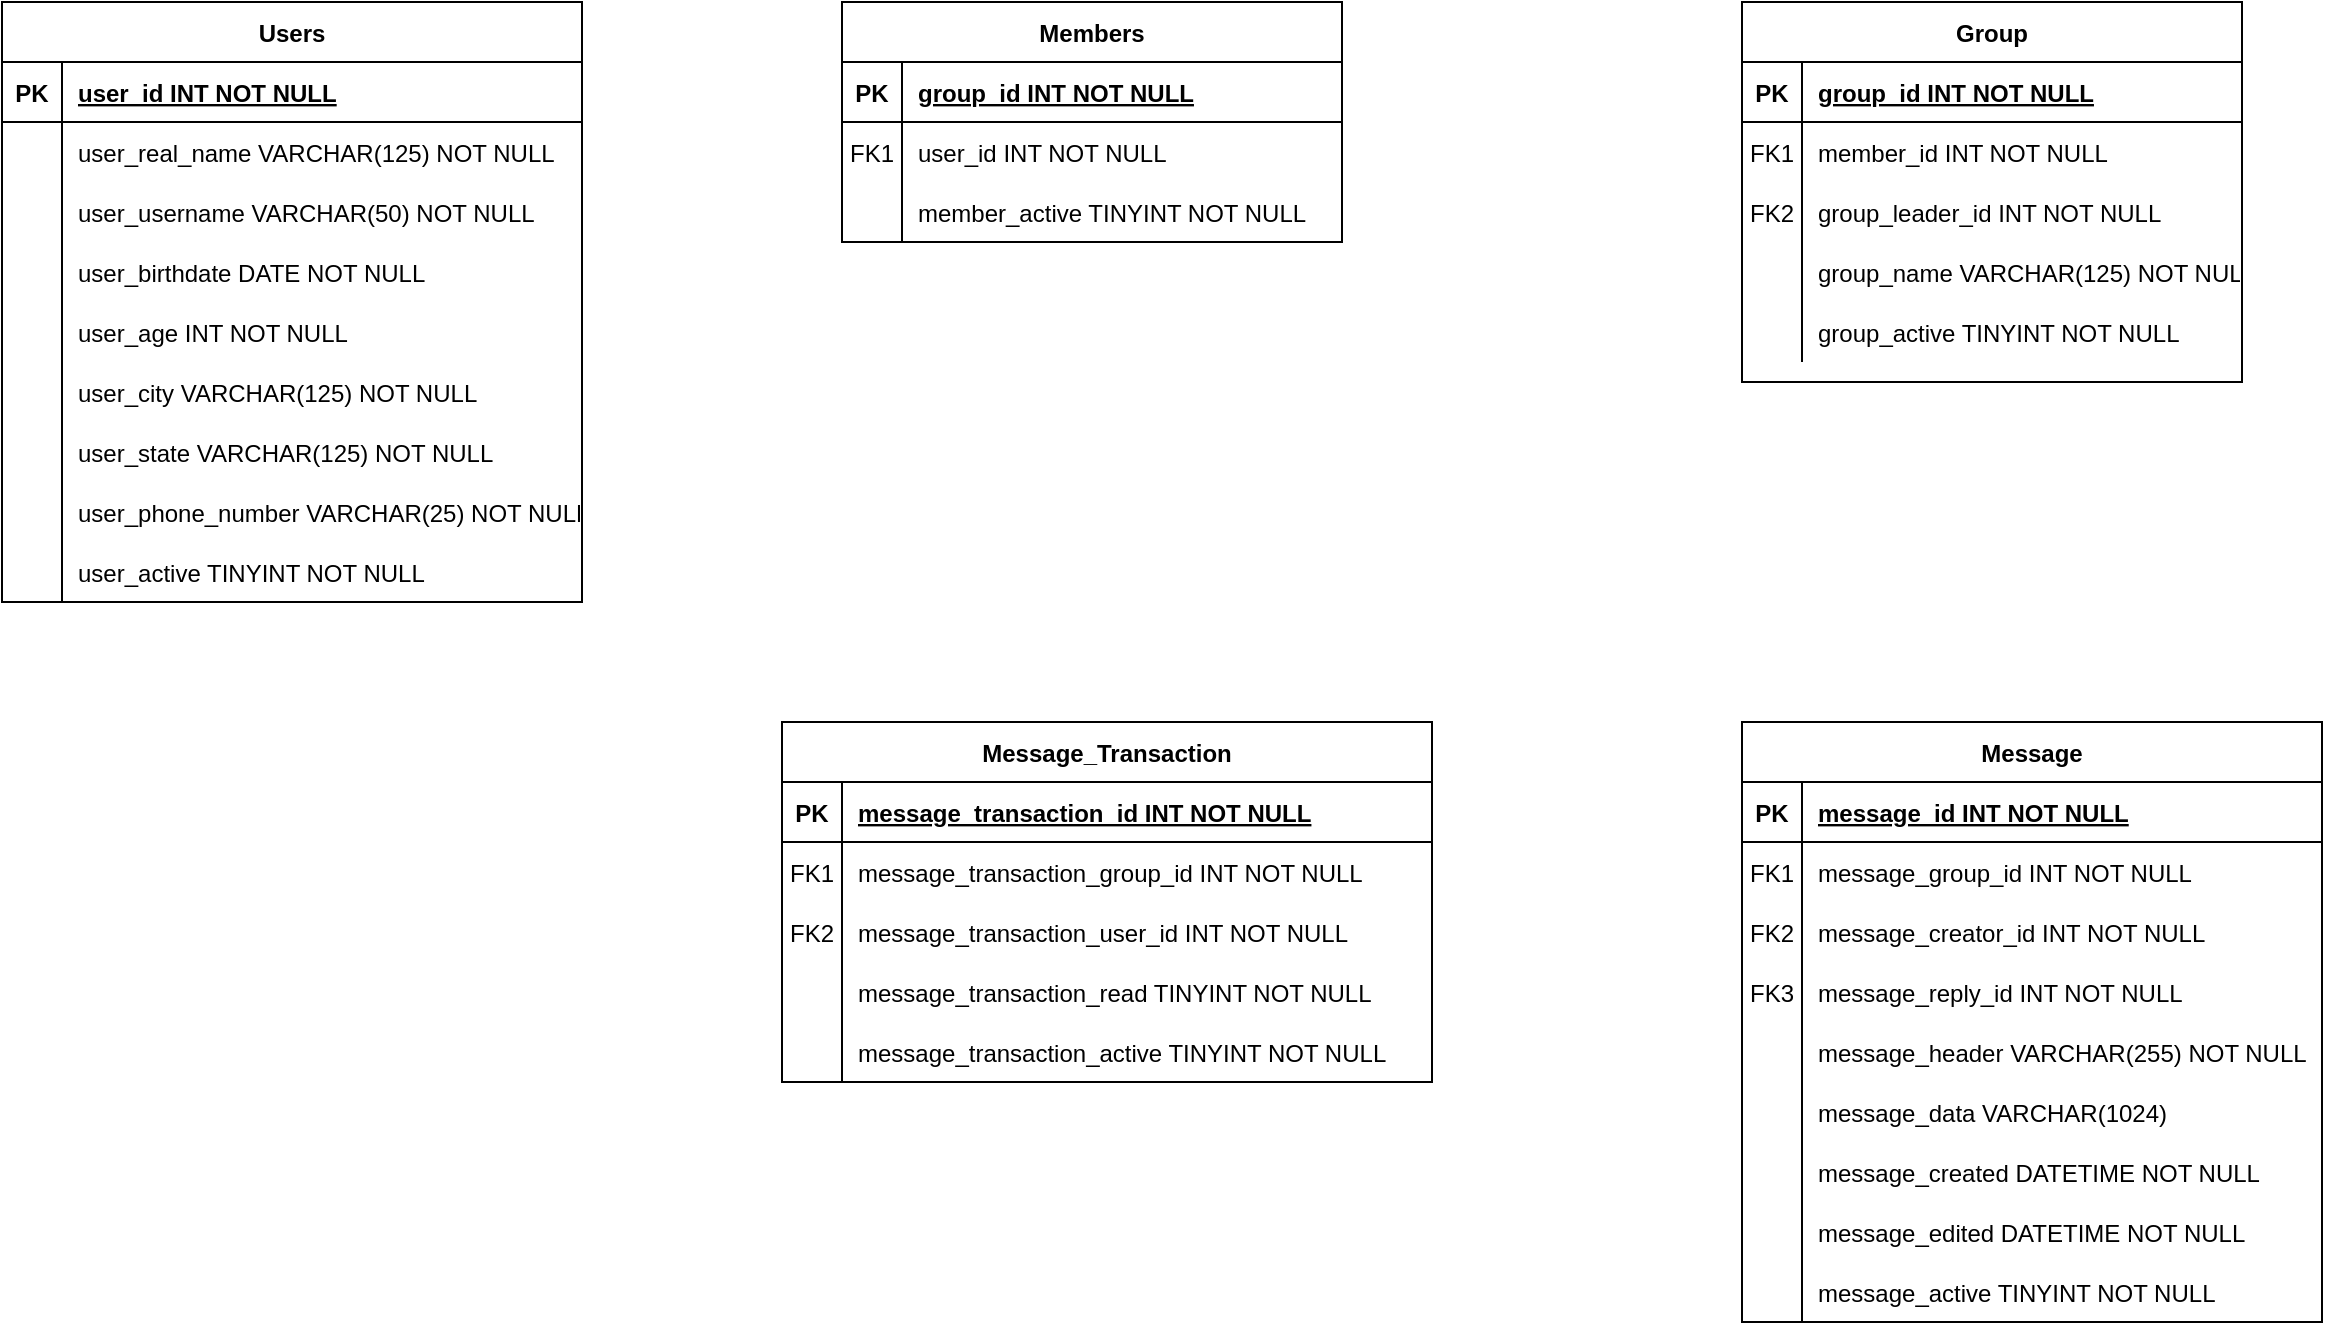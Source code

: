 <mxfile version="21.3.8" type="github" pages="2">
  <diagram id="R2lEEEUBdFMjLlhIrx00" name="Page-1">
    <mxGraphModel dx="778" dy="393" grid="1" gridSize="10" guides="1" tooltips="1" connect="1" arrows="1" fold="1" page="1" pageScale="1" pageWidth="850" pageHeight="1100" math="0" shadow="0" extFonts="Permanent Marker^https://fonts.googleapis.com/css?family=Permanent+Marker">
      <root>
        <mxCell id="0" />
        <mxCell id="1" parent="0" />
        <mxCell id="C-vyLk0tnHw3VtMMgP7b-2" value="Members" style="shape=table;startSize=30;container=1;collapsible=1;childLayout=tableLayout;fixedRows=1;rowLines=0;fontStyle=1;align=center;resizeLast=1;" parent="1" vertex="1">
          <mxGeometry x="470" y="120" width="250" height="120" as="geometry" />
        </mxCell>
        <mxCell id="C-vyLk0tnHw3VtMMgP7b-3" value="" style="shape=partialRectangle;collapsible=0;dropTarget=0;pointerEvents=0;fillColor=none;points=[[0,0.5],[1,0.5]];portConstraint=eastwest;top=0;left=0;right=0;bottom=1;" parent="C-vyLk0tnHw3VtMMgP7b-2" vertex="1">
          <mxGeometry y="30" width="250" height="30" as="geometry" />
        </mxCell>
        <mxCell id="C-vyLk0tnHw3VtMMgP7b-4" value="PK" style="shape=partialRectangle;overflow=hidden;connectable=0;fillColor=none;top=0;left=0;bottom=0;right=0;fontStyle=1;" parent="C-vyLk0tnHw3VtMMgP7b-3" vertex="1">
          <mxGeometry width="30" height="30" as="geometry">
            <mxRectangle width="30" height="30" as="alternateBounds" />
          </mxGeometry>
        </mxCell>
        <mxCell id="C-vyLk0tnHw3VtMMgP7b-5" value="group_id INT NOT NULL " style="shape=partialRectangle;overflow=hidden;connectable=0;fillColor=none;top=0;left=0;bottom=0;right=0;align=left;spacingLeft=6;fontStyle=5;" parent="C-vyLk0tnHw3VtMMgP7b-3" vertex="1">
          <mxGeometry x="30" width="220" height="30" as="geometry">
            <mxRectangle width="220" height="30" as="alternateBounds" />
          </mxGeometry>
        </mxCell>
        <mxCell id="C-vyLk0tnHw3VtMMgP7b-6" value="" style="shape=partialRectangle;collapsible=0;dropTarget=0;pointerEvents=0;fillColor=none;points=[[0,0.5],[1,0.5]];portConstraint=eastwest;top=0;left=0;right=0;bottom=0;" parent="C-vyLk0tnHw3VtMMgP7b-2" vertex="1">
          <mxGeometry y="60" width="250" height="30" as="geometry" />
        </mxCell>
        <mxCell id="C-vyLk0tnHw3VtMMgP7b-7" value="FK1" style="shape=partialRectangle;overflow=hidden;connectable=0;fillColor=none;top=0;left=0;bottom=0;right=0;" parent="C-vyLk0tnHw3VtMMgP7b-6" vertex="1">
          <mxGeometry width="30" height="30" as="geometry">
            <mxRectangle width="30" height="30" as="alternateBounds" />
          </mxGeometry>
        </mxCell>
        <mxCell id="C-vyLk0tnHw3VtMMgP7b-8" value="user_id INT NOT NULL" style="shape=partialRectangle;overflow=hidden;connectable=0;fillColor=none;top=0;left=0;bottom=0;right=0;align=left;spacingLeft=6;" parent="C-vyLk0tnHw3VtMMgP7b-6" vertex="1">
          <mxGeometry x="30" width="220" height="30" as="geometry">
            <mxRectangle width="220" height="30" as="alternateBounds" />
          </mxGeometry>
        </mxCell>
        <mxCell id="tqTtRlhr7s7Tn4VDYE7P-62" value="" style="shape=partialRectangle;collapsible=0;dropTarget=0;pointerEvents=0;fillColor=none;points=[[0,0.5],[1,0.5]];portConstraint=eastwest;top=0;left=0;right=0;bottom=0;" parent="C-vyLk0tnHw3VtMMgP7b-2" vertex="1">
          <mxGeometry y="90" width="250" height="30" as="geometry" />
        </mxCell>
        <mxCell id="tqTtRlhr7s7Tn4VDYE7P-63" value="" style="shape=partialRectangle;overflow=hidden;connectable=0;fillColor=none;top=0;left=0;bottom=0;right=0;" parent="tqTtRlhr7s7Tn4VDYE7P-62" vertex="1">
          <mxGeometry width="30" height="30" as="geometry">
            <mxRectangle width="30" height="30" as="alternateBounds" />
          </mxGeometry>
        </mxCell>
        <mxCell id="tqTtRlhr7s7Tn4VDYE7P-64" value="member_active TINYINT NOT NULL" style="shape=partialRectangle;overflow=hidden;connectable=0;fillColor=none;top=0;left=0;bottom=0;right=0;align=left;spacingLeft=6;" parent="tqTtRlhr7s7Tn4VDYE7P-62" vertex="1">
          <mxGeometry x="30" width="220" height="30" as="geometry">
            <mxRectangle width="220" height="30" as="alternateBounds" />
          </mxGeometry>
        </mxCell>
        <mxCell id="C-vyLk0tnHw3VtMMgP7b-13" value="Group" style="shape=table;startSize=30;container=1;collapsible=1;childLayout=tableLayout;fixedRows=1;rowLines=0;fontStyle=1;align=center;resizeLast=1;" parent="1" vertex="1">
          <mxGeometry x="920" y="120" width="250" height="190" as="geometry" />
        </mxCell>
        <mxCell id="C-vyLk0tnHw3VtMMgP7b-14" value="" style="shape=partialRectangle;collapsible=0;dropTarget=0;pointerEvents=0;fillColor=none;points=[[0,0.5],[1,0.5]];portConstraint=eastwest;top=0;left=0;right=0;bottom=1;" parent="C-vyLk0tnHw3VtMMgP7b-13" vertex="1">
          <mxGeometry y="30" width="250" height="30" as="geometry" />
        </mxCell>
        <mxCell id="C-vyLk0tnHw3VtMMgP7b-15" value="PK" style="shape=partialRectangle;overflow=hidden;connectable=0;fillColor=none;top=0;left=0;bottom=0;right=0;fontStyle=1;" parent="C-vyLk0tnHw3VtMMgP7b-14" vertex="1">
          <mxGeometry width="30" height="30" as="geometry">
            <mxRectangle width="30" height="30" as="alternateBounds" />
          </mxGeometry>
        </mxCell>
        <mxCell id="C-vyLk0tnHw3VtMMgP7b-16" value="group_id INT NOT NULL " style="shape=partialRectangle;overflow=hidden;connectable=0;fillColor=none;top=0;left=0;bottom=0;right=0;align=left;spacingLeft=6;fontStyle=5;" parent="C-vyLk0tnHw3VtMMgP7b-14" vertex="1">
          <mxGeometry x="30" width="220" height="30" as="geometry">
            <mxRectangle width="220" height="30" as="alternateBounds" />
          </mxGeometry>
        </mxCell>
        <mxCell id="C-vyLk0tnHw3VtMMgP7b-17" value="" style="shape=partialRectangle;collapsible=0;dropTarget=0;pointerEvents=0;fillColor=none;points=[[0,0.5],[1,0.5]];portConstraint=eastwest;top=0;left=0;right=0;bottom=0;" parent="C-vyLk0tnHw3VtMMgP7b-13" vertex="1">
          <mxGeometry y="60" width="250" height="30" as="geometry" />
        </mxCell>
        <mxCell id="C-vyLk0tnHw3VtMMgP7b-18" value="FK1" style="shape=partialRectangle;overflow=hidden;connectable=0;fillColor=none;top=0;left=0;bottom=0;right=0;" parent="C-vyLk0tnHw3VtMMgP7b-17" vertex="1">
          <mxGeometry width="30" height="30" as="geometry">
            <mxRectangle width="30" height="30" as="alternateBounds" />
          </mxGeometry>
        </mxCell>
        <mxCell id="C-vyLk0tnHw3VtMMgP7b-19" value="member_id INT NOT NULL" style="shape=partialRectangle;overflow=hidden;connectable=0;fillColor=none;top=0;left=0;bottom=0;right=0;align=left;spacingLeft=6;" parent="C-vyLk0tnHw3VtMMgP7b-17" vertex="1">
          <mxGeometry x="30" width="220" height="30" as="geometry">
            <mxRectangle width="220" height="30" as="alternateBounds" />
          </mxGeometry>
        </mxCell>
        <mxCell id="tqTtRlhr7s7Tn4VDYE7P-29" value="" style="shape=partialRectangle;collapsible=0;dropTarget=0;pointerEvents=0;fillColor=none;points=[[0,0.5],[1,0.5]];portConstraint=eastwest;top=0;left=0;right=0;bottom=0;" parent="C-vyLk0tnHw3VtMMgP7b-13" vertex="1">
          <mxGeometry y="90" width="250" height="30" as="geometry" />
        </mxCell>
        <mxCell id="tqTtRlhr7s7Tn4VDYE7P-30" value="FK2" style="shape=partialRectangle;overflow=hidden;connectable=0;fillColor=none;top=0;left=0;bottom=0;right=0;" parent="tqTtRlhr7s7Tn4VDYE7P-29" vertex="1">
          <mxGeometry width="30" height="30" as="geometry">
            <mxRectangle width="30" height="30" as="alternateBounds" />
          </mxGeometry>
        </mxCell>
        <mxCell id="tqTtRlhr7s7Tn4VDYE7P-31" value="group_leader_id INT NOT NULL" style="shape=partialRectangle;overflow=hidden;connectable=0;fillColor=none;top=0;left=0;bottom=0;right=0;align=left;spacingLeft=6;" parent="tqTtRlhr7s7Tn4VDYE7P-29" vertex="1">
          <mxGeometry x="30" width="220" height="30" as="geometry">
            <mxRectangle width="220" height="30" as="alternateBounds" />
          </mxGeometry>
        </mxCell>
        <mxCell id="C-vyLk0tnHw3VtMMgP7b-20" value="" style="shape=partialRectangle;collapsible=0;dropTarget=0;pointerEvents=0;fillColor=none;points=[[0,0.5],[1,0.5]];portConstraint=eastwest;top=0;left=0;right=0;bottom=0;" parent="C-vyLk0tnHw3VtMMgP7b-13" vertex="1">
          <mxGeometry y="120" width="250" height="30" as="geometry" />
        </mxCell>
        <mxCell id="C-vyLk0tnHw3VtMMgP7b-21" value="" style="shape=partialRectangle;overflow=hidden;connectable=0;fillColor=none;top=0;left=0;bottom=0;right=0;" parent="C-vyLk0tnHw3VtMMgP7b-20" vertex="1">
          <mxGeometry width="30" height="30" as="geometry">
            <mxRectangle width="30" height="30" as="alternateBounds" />
          </mxGeometry>
        </mxCell>
        <mxCell id="C-vyLk0tnHw3VtMMgP7b-22" value="group_name VARCHAR(125) NOT NULL" style="shape=partialRectangle;overflow=hidden;connectable=0;fillColor=none;top=0;left=0;bottom=0;right=0;align=left;spacingLeft=6;" parent="C-vyLk0tnHw3VtMMgP7b-20" vertex="1">
          <mxGeometry x="30" width="220" height="30" as="geometry">
            <mxRectangle width="220" height="30" as="alternateBounds" />
          </mxGeometry>
        </mxCell>
        <mxCell id="tqTtRlhr7s7Tn4VDYE7P-65" value="" style="shape=partialRectangle;collapsible=0;dropTarget=0;pointerEvents=0;fillColor=none;points=[[0,0.5],[1,0.5]];portConstraint=eastwest;top=0;left=0;right=0;bottom=0;" parent="C-vyLk0tnHw3VtMMgP7b-13" vertex="1">
          <mxGeometry y="150" width="250" height="30" as="geometry" />
        </mxCell>
        <mxCell id="tqTtRlhr7s7Tn4VDYE7P-66" value="" style="shape=partialRectangle;overflow=hidden;connectable=0;fillColor=none;top=0;left=0;bottom=0;right=0;" parent="tqTtRlhr7s7Tn4VDYE7P-65" vertex="1">
          <mxGeometry width="30" height="30" as="geometry">
            <mxRectangle width="30" height="30" as="alternateBounds" />
          </mxGeometry>
        </mxCell>
        <mxCell id="tqTtRlhr7s7Tn4VDYE7P-67" value="group_active TINYINT NOT NULL" style="shape=partialRectangle;overflow=hidden;connectable=0;fillColor=none;top=0;left=0;bottom=0;right=0;align=left;spacingLeft=6;" parent="tqTtRlhr7s7Tn4VDYE7P-65" vertex="1">
          <mxGeometry x="30" width="220" height="30" as="geometry">
            <mxRectangle width="220" height="30" as="alternateBounds" />
          </mxGeometry>
        </mxCell>
        <mxCell id="C-vyLk0tnHw3VtMMgP7b-23" value="Message" style="shape=table;startSize=30;container=1;collapsible=1;childLayout=tableLayout;fixedRows=1;rowLines=0;fontStyle=1;align=center;resizeLast=1;" parent="1" vertex="1">
          <mxGeometry x="920" y="480" width="290" height="300" as="geometry" />
        </mxCell>
        <mxCell id="C-vyLk0tnHw3VtMMgP7b-24" value="" style="shape=partialRectangle;collapsible=0;dropTarget=0;pointerEvents=0;fillColor=none;points=[[0,0.5],[1,0.5]];portConstraint=eastwest;top=0;left=0;right=0;bottom=1;" parent="C-vyLk0tnHw3VtMMgP7b-23" vertex="1">
          <mxGeometry y="30" width="290" height="30" as="geometry" />
        </mxCell>
        <mxCell id="C-vyLk0tnHw3VtMMgP7b-25" value="PK" style="shape=partialRectangle;overflow=hidden;connectable=0;fillColor=none;top=0;left=0;bottom=0;right=0;fontStyle=1;" parent="C-vyLk0tnHw3VtMMgP7b-24" vertex="1">
          <mxGeometry width="30" height="30" as="geometry">
            <mxRectangle width="30" height="30" as="alternateBounds" />
          </mxGeometry>
        </mxCell>
        <mxCell id="C-vyLk0tnHw3VtMMgP7b-26" value="message_id INT NOT NULL " style="shape=partialRectangle;overflow=hidden;connectable=0;fillColor=none;top=0;left=0;bottom=0;right=0;align=left;spacingLeft=6;fontStyle=5;" parent="C-vyLk0tnHw3VtMMgP7b-24" vertex="1">
          <mxGeometry x="30" width="260" height="30" as="geometry">
            <mxRectangle width="260" height="30" as="alternateBounds" />
          </mxGeometry>
        </mxCell>
        <mxCell id="C-vyLk0tnHw3VtMMgP7b-27" value="" style="shape=partialRectangle;collapsible=0;dropTarget=0;pointerEvents=0;fillColor=none;points=[[0,0.5],[1,0.5]];portConstraint=eastwest;top=0;left=0;right=0;bottom=0;" parent="C-vyLk0tnHw3VtMMgP7b-23" vertex="1">
          <mxGeometry y="60" width="290" height="30" as="geometry" />
        </mxCell>
        <mxCell id="C-vyLk0tnHw3VtMMgP7b-28" value="FK1" style="shape=partialRectangle;overflow=hidden;connectable=0;fillColor=none;top=0;left=0;bottom=0;right=0;" parent="C-vyLk0tnHw3VtMMgP7b-27" vertex="1">
          <mxGeometry width="30" height="30" as="geometry">
            <mxRectangle width="30" height="30" as="alternateBounds" />
          </mxGeometry>
        </mxCell>
        <mxCell id="C-vyLk0tnHw3VtMMgP7b-29" value="message_group_id INT NOT NULL" style="shape=partialRectangle;overflow=hidden;connectable=0;fillColor=none;top=0;left=0;bottom=0;right=0;align=left;spacingLeft=6;" parent="C-vyLk0tnHw3VtMMgP7b-27" vertex="1">
          <mxGeometry x="30" width="260" height="30" as="geometry">
            <mxRectangle width="260" height="30" as="alternateBounds" />
          </mxGeometry>
        </mxCell>
        <mxCell id="tqTtRlhr7s7Tn4VDYE7P-1" value="" style="shape=partialRectangle;collapsible=0;dropTarget=0;pointerEvents=0;fillColor=none;points=[[0,0.5],[1,0.5]];portConstraint=eastwest;top=0;left=0;right=0;bottom=0;" parent="C-vyLk0tnHw3VtMMgP7b-23" vertex="1">
          <mxGeometry y="90" width="290" height="30" as="geometry" />
        </mxCell>
        <mxCell id="tqTtRlhr7s7Tn4VDYE7P-2" value="FK2" style="shape=partialRectangle;overflow=hidden;connectable=0;fillColor=none;top=0;left=0;bottom=0;right=0;" parent="tqTtRlhr7s7Tn4VDYE7P-1" vertex="1">
          <mxGeometry width="30" height="30" as="geometry">
            <mxRectangle width="30" height="30" as="alternateBounds" />
          </mxGeometry>
        </mxCell>
        <mxCell id="tqTtRlhr7s7Tn4VDYE7P-3" value="message_creator_id INT NOT NULL" style="shape=partialRectangle;overflow=hidden;connectable=0;fillColor=none;top=0;left=0;bottom=0;right=0;align=left;spacingLeft=6;" parent="tqTtRlhr7s7Tn4VDYE7P-1" vertex="1">
          <mxGeometry x="30" width="260" height="30" as="geometry">
            <mxRectangle width="260" height="30" as="alternateBounds" />
          </mxGeometry>
        </mxCell>
        <mxCell id="tqTtRlhr7s7Tn4VDYE7P-68" value="" style="shape=partialRectangle;collapsible=0;dropTarget=0;pointerEvents=0;fillColor=none;points=[[0,0.5],[1,0.5]];portConstraint=eastwest;top=0;left=0;right=0;bottom=0;" parent="C-vyLk0tnHw3VtMMgP7b-23" vertex="1">
          <mxGeometry y="120" width="290" height="30" as="geometry" />
        </mxCell>
        <mxCell id="tqTtRlhr7s7Tn4VDYE7P-69" value="FK3" style="shape=partialRectangle;overflow=hidden;connectable=0;fillColor=none;top=0;left=0;bottom=0;right=0;" parent="tqTtRlhr7s7Tn4VDYE7P-68" vertex="1">
          <mxGeometry width="30" height="30" as="geometry">
            <mxRectangle width="30" height="30" as="alternateBounds" />
          </mxGeometry>
        </mxCell>
        <mxCell id="tqTtRlhr7s7Tn4VDYE7P-70" value="message_reply_id INT NOT NULL" style="shape=partialRectangle;overflow=hidden;connectable=0;fillColor=none;top=0;left=0;bottom=0;right=0;align=left;spacingLeft=6;" parent="tqTtRlhr7s7Tn4VDYE7P-68" vertex="1">
          <mxGeometry x="30" width="260" height="30" as="geometry">
            <mxRectangle width="260" height="30" as="alternateBounds" />
          </mxGeometry>
        </mxCell>
        <mxCell id="tqTtRlhr7s7Tn4VDYE7P-4" value="" style="shape=partialRectangle;collapsible=0;dropTarget=0;pointerEvents=0;fillColor=none;points=[[0,0.5],[1,0.5]];portConstraint=eastwest;top=0;left=0;right=0;bottom=0;" parent="C-vyLk0tnHw3VtMMgP7b-23" vertex="1">
          <mxGeometry y="150" width="290" height="30" as="geometry" />
        </mxCell>
        <mxCell id="tqTtRlhr7s7Tn4VDYE7P-5" value="" style="shape=partialRectangle;overflow=hidden;connectable=0;fillColor=none;top=0;left=0;bottom=0;right=0;" parent="tqTtRlhr7s7Tn4VDYE7P-4" vertex="1">
          <mxGeometry width="30" height="30" as="geometry">
            <mxRectangle width="30" height="30" as="alternateBounds" />
          </mxGeometry>
        </mxCell>
        <mxCell id="tqTtRlhr7s7Tn4VDYE7P-6" value="message_header VARCHAR(255) NOT NULL" style="shape=partialRectangle;overflow=hidden;connectable=0;fillColor=none;top=0;left=0;bottom=0;right=0;align=left;spacingLeft=6;" parent="tqTtRlhr7s7Tn4VDYE7P-4" vertex="1">
          <mxGeometry x="30" width="260" height="30" as="geometry">
            <mxRectangle width="260" height="30" as="alternateBounds" />
          </mxGeometry>
        </mxCell>
        <mxCell id="tqTtRlhr7s7Tn4VDYE7P-7" value="" style="shape=partialRectangle;collapsible=0;dropTarget=0;pointerEvents=0;fillColor=none;points=[[0,0.5],[1,0.5]];portConstraint=eastwest;top=0;left=0;right=0;bottom=0;" parent="C-vyLk0tnHw3VtMMgP7b-23" vertex="1">
          <mxGeometry y="180" width="290" height="30" as="geometry" />
        </mxCell>
        <mxCell id="tqTtRlhr7s7Tn4VDYE7P-8" value="" style="shape=partialRectangle;overflow=hidden;connectable=0;fillColor=none;top=0;left=0;bottom=0;right=0;" parent="tqTtRlhr7s7Tn4VDYE7P-7" vertex="1">
          <mxGeometry width="30" height="30" as="geometry">
            <mxRectangle width="30" height="30" as="alternateBounds" />
          </mxGeometry>
        </mxCell>
        <mxCell id="tqTtRlhr7s7Tn4VDYE7P-9" value="message_data VARCHAR(1024) " style="shape=partialRectangle;overflow=hidden;connectable=0;fillColor=none;top=0;left=0;bottom=0;right=0;align=left;spacingLeft=6;" parent="tqTtRlhr7s7Tn4VDYE7P-7" vertex="1">
          <mxGeometry x="30" width="260" height="30" as="geometry">
            <mxRectangle width="260" height="30" as="alternateBounds" />
          </mxGeometry>
        </mxCell>
        <mxCell id="tqTtRlhr7s7Tn4VDYE7P-10" value="" style="shape=partialRectangle;collapsible=0;dropTarget=0;pointerEvents=0;fillColor=none;points=[[0,0.5],[1,0.5]];portConstraint=eastwest;top=0;left=0;right=0;bottom=0;" parent="C-vyLk0tnHw3VtMMgP7b-23" vertex="1">
          <mxGeometry y="210" width="290" height="30" as="geometry" />
        </mxCell>
        <mxCell id="tqTtRlhr7s7Tn4VDYE7P-11" value="" style="shape=partialRectangle;overflow=hidden;connectable=0;fillColor=none;top=0;left=0;bottom=0;right=0;" parent="tqTtRlhr7s7Tn4VDYE7P-10" vertex="1">
          <mxGeometry width="30" height="30" as="geometry">
            <mxRectangle width="30" height="30" as="alternateBounds" />
          </mxGeometry>
        </mxCell>
        <mxCell id="tqTtRlhr7s7Tn4VDYE7P-12" value="message_created DATETIME NOT NULL" style="shape=partialRectangle;overflow=hidden;connectable=0;fillColor=none;top=0;left=0;bottom=0;right=0;align=left;spacingLeft=6;" parent="tqTtRlhr7s7Tn4VDYE7P-10" vertex="1">
          <mxGeometry x="30" width="260" height="30" as="geometry">
            <mxRectangle width="260" height="30" as="alternateBounds" />
          </mxGeometry>
        </mxCell>
        <mxCell id="tqTtRlhr7s7Tn4VDYE7P-13" value="" style="shape=partialRectangle;collapsible=0;dropTarget=0;pointerEvents=0;fillColor=none;points=[[0,0.5],[1,0.5]];portConstraint=eastwest;top=0;left=0;right=0;bottom=0;" parent="C-vyLk0tnHw3VtMMgP7b-23" vertex="1">
          <mxGeometry y="240" width="290" height="30" as="geometry" />
        </mxCell>
        <mxCell id="tqTtRlhr7s7Tn4VDYE7P-14" value="" style="shape=partialRectangle;overflow=hidden;connectable=0;fillColor=none;top=0;left=0;bottom=0;right=0;" parent="tqTtRlhr7s7Tn4VDYE7P-13" vertex="1">
          <mxGeometry width="30" height="30" as="geometry">
            <mxRectangle width="30" height="30" as="alternateBounds" />
          </mxGeometry>
        </mxCell>
        <mxCell id="tqTtRlhr7s7Tn4VDYE7P-15" value="message_edited DATETIME NOT NULL" style="shape=partialRectangle;overflow=hidden;connectable=0;fillColor=none;top=0;left=0;bottom=0;right=0;align=left;spacingLeft=6;" parent="tqTtRlhr7s7Tn4VDYE7P-13" vertex="1">
          <mxGeometry x="30" width="260" height="30" as="geometry">
            <mxRectangle width="260" height="30" as="alternateBounds" />
          </mxGeometry>
        </mxCell>
        <mxCell id="tqTtRlhr7s7Tn4VDYE7P-16" value="" style="shape=partialRectangle;collapsible=0;dropTarget=0;pointerEvents=0;fillColor=none;points=[[0,0.5],[1,0.5]];portConstraint=eastwest;top=0;left=0;right=0;bottom=0;" parent="C-vyLk0tnHw3VtMMgP7b-23" vertex="1">
          <mxGeometry y="270" width="290" height="30" as="geometry" />
        </mxCell>
        <mxCell id="tqTtRlhr7s7Tn4VDYE7P-17" value="" style="shape=partialRectangle;overflow=hidden;connectable=0;fillColor=none;top=0;left=0;bottom=0;right=0;" parent="tqTtRlhr7s7Tn4VDYE7P-16" vertex="1">
          <mxGeometry width="30" height="30" as="geometry">
            <mxRectangle width="30" height="30" as="alternateBounds" />
          </mxGeometry>
        </mxCell>
        <mxCell id="tqTtRlhr7s7Tn4VDYE7P-18" value="message_active TINYINT NOT NULL" style="shape=partialRectangle;overflow=hidden;connectable=0;fillColor=none;top=0;left=0;bottom=0;right=0;align=left;spacingLeft=6;" parent="tqTtRlhr7s7Tn4VDYE7P-16" vertex="1">
          <mxGeometry x="30" width="260" height="30" as="geometry">
            <mxRectangle width="260" height="30" as="alternateBounds" />
          </mxGeometry>
        </mxCell>
        <mxCell id="tqTtRlhr7s7Tn4VDYE7P-34" value="Users" style="shape=table;startSize=30;container=1;collapsible=1;childLayout=tableLayout;fixedRows=1;rowLines=0;fontStyle=1;align=center;resizeLast=1;" parent="1" vertex="1">
          <mxGeometry x="50" y="120" width="290" height="300" as="geometry" />
        </mxCell>
        <mxCell id="tqTtRlhr7s7Tn4VDYE7P-35" value="" style="shape=partialRectangle;collapsible=0;dropTarget=0;pointerEvents=0;fillColor=none;points=[[0,0.5],[1,0.5]];portConstraint=eastwest;top=0;left=0;right=0;bottom=1;" parent="tqTtRlhr7s7Tn4VDYE7P-34" vertex="1">
          <mxGeometry y="30" width="290" height="30" as="geometry" />
        </mxCell>
        <mxCell id="tqTtRlhr7s7Tn4VDYE7P-36" value="PK" style="shape=partialRectangle;overflow=hidden;connectable=0;fillColor=none;top=0;left=0;bottom=0;right=0;fontStyle=1;" parent="tqTtRlhr7s7Tn4VDYE7P-35" vertex="1">
          <mxGeometry width="30" height="30" as="geometry">
            <mxRectangle width="30" height="30" as="alternateBounds" />
          </mxGeometry>
        </mxCell>
        <mxCell id="tqTtRlhr7s7Tn4VDYE7P-37" value="user_id INT NOT NULL " style="shape=partialRectangle;overflow=hidden;connectable=0;fillColor=none;top=0;left=0;bottom=0;right=0;align=left;spacingLeft=6;fontStyle=5;" parent="tqTtRlhr7s7Tn4VDYE7P-35" vertex="1">
          <mxGeometry x="30" width="260" height="30" as="geometry">
            <mxRectangle width="260" height="30" as="alternateBounds" />
          </mxGeometry>
        </mxCell>
        <mxCell id="tqTtRlhr7s7Tn4VDYE7P-38" value="" style="shape=partialRectangle;collapsible=0;dropTarget=0;pointerEvents=0;fillColor=none;points=[[0,0.5],[1,0.5]];portConstraint=eastwest;top=0;left=0;right=0;bottom=0;" parent="tqTtRlhr7s7Tn4VDYE7P-34" vertex="1">
          <mxGeometry y="60" width="290" height="30" as="geometry" />
        </mxCell>
        <mxCell id="tqTtRlhr7s7Tn4VDYE7P-39" value="" style="shape=partialRectangle;overflow=hidden;connectable=0;fillColor=none;top=0;left=0;bottom=0;right=0;" parent="tqTtRlhr7s7Tn4VDYE7P-38" vertex="1">
          <mxGeometry width="30" height="30" as="geometry">
            <mxRectangle width="30" height="30" as="alternateBounds" />
          </mxGeometry>
        </mxCell>
        <mxCell id="tqTtRlhr7s7Tn4VDYE7P-40" value="user_real_name VARCHAR(125) NOT NULL" style="shape=partialRectangle;overflow=hidden;connectable=0;fillColor=none;top=0;left=0;bottom=0;right=0;align=left;spacingLeft=6;" parent="tqTtRlhr7s7Tn4VDYE7P-38" vertex="1">
          <mxGeometry x="30" width="260" height="30" as="geometry">
            <mxRectangle width="260" height="30" as="alternateBounds" />
          </mxGeometry>
        </mxCell>
        <mxCell id="tqTtRlhr7s7Tn4VDYE7P-41" value="" style="shape=partialRectangle;collapsible=0;dropTarget=0;pointerEvents=0;fillColor=none;points=[[0,0.5],[1,0.5]];portConstraint=eastwest;top=0;left=0;right=0;bottom=0;" parent="tqTtRlhr7s7Tn4VDYE7P-34" vertex="1">
          <mxGeometry y="90" width="290" height="30" as="geometry" />
        </mxCell>
        <mxCell id="tqTtRlhr7s7Tn4VDYE7P-42" value="" style="shape=partialRectangle;overflow=hidden;connectable=0;fillColor=none;top=0;left=0;bottom=0;right=0;" parent="tqTtRlhr7s7Tn4VDYE7P-41" vertex="1">
          <mxGeometry width="30" height="30" as="geometry">
            <mxRectangle width="30" height="30" as="alternateBounds" />
          </mxGeometry>
        </mxCell>
        <mxCell id="tqTtRlhr7s7Tn4VDYE7P-43" value="user_username VARCHAR(50) NOT NULL" style="shape=partialRectangle;overflow=hidden;connectable=0;fillColor=none;top=0;left=0;bottom=0;right=0;align=left;spacingLeft=6;" parent="tqTtRlhr7s7Tn4VDYE7P-41" vertex="1">
          <mxGeometry x="30" width="260" height="30" as="geometry">
            <mxRectangle width="260" height="30" as="alternateBounds" />
          </mxGeometry>
        </mxCell>
        <mxCell id="tqTtRlhr7s7Tn4VDYE7P-44" value="" style="shape=partialRectangle;collapsible=0;dropTarget=0;pointerEvents=0;fillColor=none;points=[[0,0.5],[1,0.5]];portConstraint=eastwest;top=0;left=0;right=0;bottom=0;" parent="tqTtRlhr7s7Tn4VDYE7P-34" vertex="1">
          <mxGeometry y="120" width="290" height="30" as="geometry" />
        </mxCell>
        <mxCell id="tqTtRlhr7s7Tn4VDYE7P-45" value="" style="shape=partialRectangle;overflow=hidden;connectable=0;fillColor=none;top=0;left=0;bottom=0;right=0;" parent="tqTtRlhr7s7Tn4VDYE7P-44" vertex="1">
          <mxGeometry width="30" height="30" as="geometry">
            <mxRectangle width="30" height="30" as="alternateBounds" />
          </mxGeometry>
        </mxCell>
        <mxCell id="tqTtRlhr7s7Tn4VDYE7P-46" value="user_birthdate DATE NOT NULL" style="shape=partialRectangle;overflow=hidden;connectable=0;fillColor=none;top=0;left=0;bottom=0;right=0;align=left;spacingLeft=6;" parent="tqTtRlhr7s7Tn4VDYE7P-44" vertex="1">
          <mxGeometry x="30" width="260" height="30" as="geometry">
            <mxRectangle width="260" height="30" as="alternateBounds" />
          </mxGeometry>
        </mxCell>
        <mxCell id="tqTtRlhr7s7Tn4VDYE7P-47" value="" style="shape=partialRectangle;collapsible=0;dropTarget=0;pointerEvents=0;fillColor=none;points=[[0,0.5],[1,0.5]];portConstraint=eastwest;top=0;left=0;right=0;bottom=0;" parent="tqTtRlhr7s7Tn4VDYE7P-34" vertex="1">
          <mxGeometry y="150" width="290" height="30" as="geometry" />
        </mxCell>
        <mxCell id="tqTtRlhr7s7Tn4VDYE7P-48" value="" style="shape=partialRectangle;overflow=hidden;connectable=0;fillColor=none;top=0;left=0;bottom=0;right=0;" parent="tqTtRlhr7s7Tn4VDYE7P-47" vertex="1">
          <mxGeometry width="30" height="30" as="geometry">
            <mxRectangle width="30" height="30" as="alternateBounds" />
          </mxGeometry>
        </mxCell>
        <mxCell id="tqTtRlhr7s7Tn4VDYE7P-49" value="user_age INT NOT NULL" style="shape=partialRectangle;overflow=hidden;connectable=0;fillColor=none;top=0;left=0;bottom=0;right=0;align=left;spacingLeft=6;" parent="tqTtRlhr7s7Tn4VDYE7P-47" vertex="1">
          <mxGeometry x="30" width="260" height="30" as="geometry">
            <mxRectangle width="260" height="30" as="alternateBounds" />
          </mxGeometry>
        </mxCell>
        <mxCell id="tqTtRlhr7s7Tn4VDYE7P-50" value="" style="shape=partialRectangle;collapsible=0;dropTarget=0;pointerEvents=0;fillColor=none;points=[[0,0.5],[1,0.5]];portConstraint=eastwest;top=0;left=0;right=0;bottom=0;" parent="tqTtRlhr7s7Tn4VDYE7P-34" vertex="1">
          <mxGeometry y="180" width="290" height="30" as="geometry" />
        </mxCell>
        <mxCell id="tqTtRlhr7s7Tn4VDYE7P-51" value="" style="shape=partialRectangle;overflow=hidden;connectable=0;fillColor=none;top=0;left=0;bottom=0;right=0;" parent="tqTtRlhr7s7Tn4VDYE7P-50" vertex="1">
          <mxGeometry width="30" height="30" as="geometry">
            <mxRectangle width="30" height="30" as="alternateBounds" />
          </mxGeometry>
        </mxCell>
        <mxCell id="tqTtRlhr7s7Tn4VDYE7P-52" value="user_city VARCHAR(125) NOT NULL" style="shape=partialRectangle;overflow=hidden;connectable=0;fillColor=none;top=0;left=0;bottom=0;right=0;align=left;spacingLeft=6;" parent="tqTtRlhr7s7Tn4VDYE7P-50" vertex="1">
          <mxGeometry x="30" width="260" height="30" as="geometry">
            <mxRectangle width="260" height="30" as="alternateBounds" />
          </mxGeometry>
        </mxCell>
        <mxCell id="tqTtRlhr7s7Tn4VDYE7P-53" value="" style="shape=partialRectangle;collapsible=0;dropTarget=0;pointerEvents=0;fillColor=none;points=[[0,0.5],[1,0.5]];portConstraint=eastwest;top=0;left=0;right=0;bottom=0;" parent="tqTtRlhr7s7Tn4VDYE7P-34" vertex="1">
          <mxGeometry y="210" width="290" height="30" as="geometry" />
        </mxCell>
        <mxCell id="tqTtRlhr7s7Tn4VDYE7P-54" value="" style="shape=partialRectangle;overflow=hidden;connectable=0;fillColor=none;top=0;left=0;bottom=0;right=0;" parent="tqTtRlhr7s7Tn4VDYE7P-53" vertex="1">
          <mxGeometry width="30" height="30" as="geometry">
            <mxRectangle width="30" height="30" as="alternateBounds" />
          </mxGeometry>
        </mxCell>
        <mxCell id="tqTtRlhr7s7Tn4VDYE7P-55" value="user_state VARCHAR(125) NOT NULL" style="shape=partialRectangle;overflow=hidden;connectable=0;fillColor=none;top=0;left=0;bottom=0;right=0;align=left;spacingLeft=6;" parent="tqTtRlhr7s7Tn4VDYE7P-53" vertex="1">
          <mxGeometry x="30" width="260" height="30" as="geometry">
            <mxRectangle width="260" height="30" as="alternateBounds" />
          </mxGeometry>
        </mxCell>
        <mxCell id="tqTtRlhr7s7Tn4VDYE7P-56" value="" style="shape=partialRectangle;collapsible=0;dropTarget=0;pointerEvents=0;fillColor=none;points=[[0,0.5],[1,0.5]];portConstraint=eastwest;top=0;left=0;right=0;bottom=0;" parent="tqTtRlhr7s7Tn4VDYE7P-34" vertex="1">
          <mxGeometry y="240" width="290" height="30" as="geometry" />
        </mxCell>
        <mxCell id="tqTtRlhr7s7Tn4VDYE7P-57" value="" style="shape=partialRectangle;overflow=hidden;connectable=0;fillColor=none;top=0;left=0;bottom=0;right=0;" parent="tqTtRlhr7s7Tn4VDYE7P-56" vertex="1">
          <mxGeometry width="30" height="30" as="geometry">
            <mxRectangle width="30" height="30" as="alternateBounds" />
          </mxGeometry>
        </mxCell>
        <mxCell id="tqTtRlhr7s7Tn4VDYE7P-58" value="user_phone_number VARCHAR(25) NOT NULL" style="shape=partialRectangle;overflow=hidden;connectable=0;fillColor=none;top=0;left=0;bottom=0;right=0;align=left;spacingLeft=6;" parent="tqTtRlhr7s7Tn4VDYE7P-56" vertex="1">
          <mxGeometry x="30" width="260" height="30" as="geometry">
            <mxRectangle width="260" height="30" as="alternateBounds" />
          </mxGeometry>
        </mxCell>
        <mxCell id="tqTtRlhr7s7Tn4VDYE7P-59" value="" style="shape=partialRectangle;collapsible=0;dropTarget=0;pointerEvents=0;fillColor=none;points=[[0,0.5],[1,0.5]];portConstraint=eastwest;top=0;left=0;right=0;bottom=0;" parent="tqTtRlhr7s7Tn4VDYE7P-34" vertex="1">
          <mxGeometry y="270" width="290" height="30" as="geometry" />
        </mxCell>
        <mxCell id="tqTtRlhr7s7Tn4VDYE7P-60" value="" style="shape=partialRectangle;overflow=hidden;connectable=0;fillColor=none;top=0;left=0;bottom=0;right=0;" parent="tqTtRlhr7s7Tn4VDYE7P-59" vertex="1">
          <mxGeometry width="30" height="30" as="geometry">
            <mxRectangle width="30" height="30" as="alternateBounds" />
          </mxGeometry>
        </mxCell>
        <mxCell id="tqTtRlhr7s7Tn4VDYE7P-61" value="user_active TINYINT NOT NULL" style="shape=partialRectangle;overflow=hidden;connectable=0;fillColor=none;top=0;left=0;bottom=0;right=0;align=left;spacingLeft=6;" parent="tqTtRlhr7s7Tn4VDYE7P-59" vertex="1">
          <mxGeometry x="30" width="260" height="30" as="geometry">
            <mxRectangle width="260" height="30" as="alternateBounds" />
          </mxGeometry>
        </mxCell>
        <mxCell id="tqTtRlhr7s7Tn4VDYE7P-71" value="Message_Transaction" style="shape=table;startSize=30;container=1;collapsible=1;childLayout=tableLayout;fixedRows=1;rowLines=0;fontStyle=1;align=center;resizeLast=1;" parent="1" vertex="1">
          <mxGeometry x="440" y="480" width="325" height="180" as="geometry" />
        </mxCell>
        <mxCell id="tqTtRlhr7s7Tn4VDYE7P-72" value="" style="shape=partialRectangle;collapsible=0;dropTarget=0;pointerEvents=0;fillColor=none;points=[[0,0.5],[1,0.5]];portConstraint=eastwest;top=0;left=0;right=0;bottom=1;" parent="tqTtRlhr7s7Tn4VDYE7P-71" vertex="1">
          <mxGeometry y="30" width="325" height="30" as="geometry" />
        </mxCell>
        <mxCell id="tqTtRlhr7s7Tn4VDYE7P-73" value="PK" style="shape=partialRectangle;overflow=hidden;connectable=0;fillColor=none;top=0;left=0;bottom=0;right=0;fontStyle=1;" parent="tqTtRlhr7s7Tn4VDYE7P-72" vertex="1">
          <mxGeometry width="30" height="30" as="geometry">
            <mxRectangle width="30" height="30" as="alternateBounds" />
          </mxGeometry>
        </mxCell>
        <mxCell id="tqTtRlhr7s7Tn4VDYE7P-74" value="message_transaction_id INT NOT NULL" style="shape=partialRectangle;overflow=hidden;connectable=0;fillColor=none;top=0;left=0;bottom=0;right=0;align=left;spacingLeft=6;fontStyle=5;" parent="tqTtRlhr7s7Tn4VDYE7P-72" vertex="1">
          <mxGeometry x="30" width="295" height="30" as="geometry">
            <mxRectangle width="295" height="30" as="alternateBounds" />
          </mxGeometry>
        </mxCell>
        <mxCell id="tqTtRlhr7s7Tn4VDYE7P-75" value="" style="shape=partialRectangle;collapsible=0;dropTarget=0;pointerEvents=0;fillColor=none;points=[[0,0.5],[1,0.5]];portConstraint=eastwest;top=0;left=0;right=0;bottom=0;" parent="tqTtRlhr7s7Tn4VDYE7P-71" vertex="1">
          <mxGeometry y="60" width="325" height="30" as="geometry" />
        </mxCell>
        <mxCell id="tqTtRlhr7s7Tn4VDYE7P-76" value="FK1" style="shape=partialRectangle;overflow=hidden;connectable=0;fillColor=none;top=0;left=0;bottom=0;right=0;" parent="tqTtRlhr7s7Tn4VDYE7P-75" vertex="1">
          <mxGeometry width="30" height="30" as="geometry">
            <mxRectangle width="30" height="30" as="alternateBounds" />
          </mxGeometry>
        </mxCell>
        <mxCell id="tqTtRlhr7s7Tn4VDYE7P-77" value="message_transaction_group_id INT NOT NULL" style="shape=partialRectangle;overflow=hidden;connectable=0;fillColor=none;top=0;left=0;bottom=0;right=0;align=left;spacingLeft=6;" parent="tqTtRlhr7s7Tn4VDYE7P-75" vertex="1">
          <mxGeometry x="30" width="295" height="30" as="geometry">
            <mxRectangle width="295" height="30" as="alternateBounds" />
          </mxGeometry>
        </mxCell>
        <mxCell id="tqTtRlhr7s7Tn4VDYE7P-78" value="" style="shape=partialRectangle;collapsible=0;dropTarget=0;pointerEvents=0;fillColor=none;points=[[0,0.5],[1,0.5]];portConstraint=eastwest;top=0;left=0;right=0;bottom=0;" parent="tqTtRlhr7s7Tn4VDYE7P-71" vertex="1">
          <mxGeometry y="90" width="325" height="30" as="geometry" />
        </mxCell>
        <mxCell id="tqTtRlhr7s7Tn4VDYE7P-79" value="FK2" style="shape=partialRectangle;overflow=hidden;connectable=0;fillColor=none;top=0;left=0;bottom=0;right=0;" parent="tqTtRlhr7s7Tn4VDYE7P-78" vertex="1">
          <mxGeometry width="30" height="30" as="geometry">
            <mxRectangle width="30" height="30" as="alternateBounds" />
          </mxGeometry>
        </mxCell>
        <mxCell id="tqTtRlhr7s7Tn4VDYE7P-80" value="message_transaction_user_id INT NOT NULL" style="shape=partialRectangle;overflow=hidden;connectable=0;fillColor=none;top=0;left=0;bottom=0;right=0;align=left;spacingLeft=6;" parent="tqTtRlhr7s7Tn4VDYE7P-78" vertex="1">
          <mxGeometry x="30" width="295" height="30" as="geometry">
            <mxRectangle width="295" height="30" as="alternateBounds" />
          </mxGeometry>
        </mxCell>
        <mxCell id="tqTtRlhr7s7Tn4VDYE7P-82" value="" style="shape=partialRectangle;collapsible=0;dropTarget=0;pointerEvents=0;fillColor=none;points=[[0,0.5],[1,0.5]];portConstraint=eastwest;top=0;left=0;right=0;bottom=0;" parent="tqTtRlhr7s7Tn4VDYE7P-71" vertex="1">
          <mxGeometry y="120" width="325" height="30" as="geometry" />
        </mxCell>
        <mxCell id="tqTtRlhr7s7Tn4VDYE7P-83" value="" style="shape=partialRectangle;overflow=hidden;connectable=0;fillColor=none;top=0;left=0;bottom=0;right=0;" parent="tqTtRlhr7s7Tn4VDYE7P-82" vertex="1">
          <mxGeometry width="30" height="30" as="geometry">
            <mxRectangle width="30" height="30" as="alternateBounds" />
          </mxGeometry>
        </mxCell>
        <mxCell id="tqTtRlhr7s7Tn4VDYE7P-84" value="message_transaction_read TINYINT NOT NULL" style="shape=partialRectangle;overflow=hidden;connectable=0;fillColor=none;top=0;left=0;bottom=0;right=0;align=left;spacingLeft=6;" parent="tqTtRlhr7s7Tn4VDYE7P-82" vertex="1">
          <mxGeometry x="30" width="295" height="30" as="geometry">
            <mxRectangle width="295" height="30" as="alternateBounds" />
          </mxGeometry>
        </mxCell>
        <mxCell id="tqTtRlhr7s7Tn4VDYE7P-85" value="" style="shape=partialRectangle;collapsible=0;dropTarget=0;pointerEvents=0;fillColor=none;points=[[0,0.5],[1,0.5]];portConstraint=eastwest;top=0;left=0;right=0;bottom=0;" parent="tqTtRlhr7s7Tn4VDYE7P-71" vertex="1">
          <mxGeometry y="150" width="325" height="30" as="geometry" />
        </mxCell>
        <mxCell id="tqTtRlhr7s7Tn4VDYE7P-86" value="" style="shape=partialRectangle;overflow=hidden;connectable=0;fillColor=none;top=0;left=0;bottom=0;right=0;" parent="tqTtRlhr7s7Tn4VDYE7P-85" vertex="1">
          <mxGeometry width="30" height="30" as="geometry">
            <mxRectangle width="30" height="30" as="alternateBounds" />
          </mxGeometry>
        </mxCell>
        <mxCell id="tqTtRlhr7s7Tn4VDYE7P-87" value="message_transaction_active TINYINT NOT NULL" style="shape=partialRectangle;overflow=hidden;connectable=0;fillColor=none;top=0;left=0;bottom=0;right=0;align=left;spacingLeft=6;" parent="tqTtRlhr7s7Tn4VDYE7P-85" vertex="1">
          <mxGeometry x="30" width="295" height="30" as="geometry">
            <mxRectangle width="295" height="30" as="alternateBounds" />
          </mxGeometry>
        </mxCell>
      </root>
    </mxGraphModel>
  </diagram>
  <diagram name="Copy of Page-1" id="MKyLb2iSzsXsmr6-jCTw">
    <mxGraphModel dx="1235" dy="624" grid="1" gridSize="10" guides="1" tooltips="1" connect="1" arrows="1" fold="1" page="1" pageScale="1" pageWidth="850" pageHeight="1100" math="0" shadow="0" extFonts="Permanent Marker^https://fonts.googleapis.com/css?family=Permanent+Marker">
      <root>
        <mxCell id="K7SP6yOU4n8x8qnzBnGB-0" />
        <mxCell id="K7SP6yOU4n8x8qnzBnGB-1" parent="K7SP6yOU4n8x8qnzBnGB-0" />
        <mxCell id="K7SP6yOU4n8x8qnzBnGB-2" value="Group_Users" style="shape=table;startSize=30;container=1;collapsible=1;childLayout=tableLayout;fixedRows=1;rowLines=0;fontStyle=1;align=center;resizeLast=1;" vertex="1" parent="K7SP6yOU4n8x8qnzBnGB-1">
          <mxGeometry x="470" y="120" width="250" height="120" as="geometry" />
        </mxCell>
        <mxCell id="K7SP6yOU4n8x8qnzBnGB-6" value="" style="shape=partialRectangle;collapsible=0;dropTarget=0;pointerEvents=0;fillColor=none;points=[[0,0.5],[1,0.5]];portConstraint=eastwest;top=0;left=0;right=0;bottom=0;" vertex="1" parent="K7SP6yOU4n8x8qnzBnGB-2">
          <mxGeometry y="30" width="250" height="30" as="geometry" />
        </mxCell>
        <mxCell id="K7SP6yOU4n8x8qnzBnGB-7" value="FK1" style="shape=partialRectangle;overflow=hidden;connectable=0;fillColor=none;top=0;left=0;bottom=0;right=0;" vertex="1" parent="K7SP6yOU4n8x8qnzBnGB-6">
          <mxGeometry width="30" height="30" as="geometry">
            <mxRectangle width="30" height="30" as="alternateBounds" />
          </mxGeometry>
        </mxCell>
        <mxCell id="K7SP6yOU4n8x8qnzBnGB-8" value="user_id INT NOT NULL" style="shape=partialRectangle;overflow=hidden;connectable=0;fillColor=none;top=0;left=0;bottom=0;right=0;align=left;spacingLeft=6;" vertex="1" parent="K7SP6yOU4n8x8qnzBnGB-6">
          <mxGeometry x="30" width="220" height="30" as="geometry">
            <mxRectangle width="220" height="30" as="alternateBounds" />
          </mxGeometry>
        </mxCell>
        <mxCell id="K7SP6yOU4n8x8qnzBnGB-9" value="" style="shape=partialRectangle;collapsible=0;dropTarget=0;pointerEvents=0;fillColor=none;points=[[0,0.5],[1,0.5]];portConstraint=eastwest;top=0;left=0;right=0;bottom=0;" vertex="1" parent="K7SP6yOU4n8x8qnzBnGB-2">
          <mxGeometry y="60" width="250" height="30" as="geometry" />
        </mxCell>
        <mxCell id="K7SP6yOU4n8x8qnzBnGB-10" value="FK2" style="shape=partialRectangle;overflow=hidden;connectable=0;fillColor=none;top=0;left=0;bottom=0;right=0;" vertex="1" parent="K7SP6yOU4n8x8qnzBnGB-9">
          <mxGeometry width="30" height="30" as="geometry">
            <mxRectangle width="30" height="30" as="alternateBounds" />
          </mxGeometry>
        </mxCell>
        <mxCell id="K7SP6yOU4n8x8qnzBnGB-11" value="group_id INT NOT NULL" style="shape=partialRectangle;overflow=hidden;connectable=0;fillColor=none;top=0;left=0;bottom=0;right=0;align=left;spacingLeft=6;" vertex="1" parent="K7SP6yOU4n8x8qnzBnGB-9">
          <mxGeometry x="30" width="220" height="30" as="geometry">
            <mxRectangle width="220" height="30" as="alternateBounds" />
          </mxGeometry>
        </mxCell>
        <mxCell id="FT-U3TdZSfMMn5R218p3-8" value="" style="shape=tableRow;horizontal=0;startSize=0;swimlaneHead=0;swimlaneBody=0;fillColor=none;collapsible=0;dropTarget=0;points=[[0,0.5],[1,0.5]];portConstraint=eastwest;top=0;left=0;right=0;bottom=0;" vertex="1" parent="K7SP6yOU4n8x8qnzBnGB-2">
          <mxGeometry y="90" width="250" height="30" as="geometry" />
        </mxCell>
        <mxCell id="FT-U3TdZSfMMn5R218p3-9" value="" style="shape=partialRectangle;connectable=0;fillColor=none;top=0;left=0;bottom=0;right=0;editable=1;overflow=hidden;" vertex="1" parent="FT-U3TdZSfMMn5R218p3-8">
          <mxGeometry width="30" height="30" as="geometry">
            <mxRectangle width="30" height="30" as="alternateBounds" />
          </mxGeometry>
        </mxCell>
        <mxCell id="FT-U3TdZSfMMn5R218p3-10" value="group_admin TINYINT NOT NULL" style="shape=partialRectangle;connectable=0;fillColor=none;top=0;left=0;bottom=0;right=0;align=left;spacingLeft=6;overflow=hidden;" vertex="1" parent="FT-U3TdZSfMMn5R218p3-8">
          <mxGeometry x="30" width="220" height="30" as="geometry">
            <mxRectangle width="220" height="30" as="alternateBounds" />
          </mxGeometry>
        </mxCell>
        <mxCell id="K7SP6yOU4n8x8qnzBnGB-12" value="Group" style="shape=table;startSize=30;container=1;collapsible=1;childLayout=tableLayout;fixedRows=1;rowLines=0;fontStyle=1;align=center;resizeLast=1;" vertex="1" parent="K7SP6yOU4n8x8qnzBnGB-1">
          <mxGeometry x="800" y="120" width="340" height="120" as="geometry" />
        </mxCell>
        <mxCell id="K7SP6yOU4n8x8qnzBnGB-13" value="" style="shape=partialRectangle;collapsible=0;dropTarget=0;pointerEvents=0;fillColor=none;points=[[0,0.5],[1,0.5]];portConstraint=eastwest;top=0;left=0;right=0;bottom=1;" vertex="1" parent="K7SP6yOU4n8x8qnzBnGB-12">
          <mxGeometry y="30" width="340" height="30" as="geometry" />
        </mxCell>
        <mxCell id="K7SP6yOU4n8x8qnzBnGB-14" value="PK" style="shape=partialRectangle;overflow=hidden;connectable=0;fillColor=none;top=0;left=0;bottom=0;right=0;fontStyle=1;" vertex="1" parent="K7SP6yOU4n8x8qnzBnGB-13">
          <mxGeometry width="30" height="30" as="geometry">
            <mxRectangle width="30" height="30" as="alternateBounds" />
          </mxGeometry>
        </mxCell>
        <mxCell id="K7SP6yOU4n8x8qnzBnGB-15" value="group_id INT NOT NULL " style="shape=partialRectangle;overflow=hidden;connectable=0;fillColor=none;top=0;left=0;bottom=0;right=0;align=left;spacingLeft=6;fontStyle=5;" vertex="1" parent="K7SP6yOU4n8x8qnzBnGB-13">
          <mxGeometry x="30" width="310" height="30" as="geometry">
            <mxRectangle width="310" height="30" as="alternateBounds" />
          </mxGeometry>
        </mxCell>
        <mxCell id="K7SP6yOU4n8x8qnzBnGB-19" value="" style="shape=partialRectangle;collapsible=0;dropTarget=0;pointerEvents=0;fillColor=none;points=[[0,0.5],[1,0.5]];portConstraint=eastwest;top=0;left=0;right=0;bottom=0;" vertex="1" parent="K7SP6yOU4n8x8qnzBnGB-12">
          <mxGeometry y="60" width="340" height="30" as="geometry" />
        </mxCell>
        <mxCell id="K7SP6yOU4n8x8qnzBnGB-20" value="" style="shape=partialRectangle;overflow=hidden;connectable=0;fillColor=none;top=0;left=0;bottom=0;right=0;" vertex="1" parent="K7SP6yOU4n8x8qnzBnGB-19">
          <mxGeometry width="30" height="30" as="geometry">
            <mxRectangle width="30" height="30" as="alternateBounds" />
          </mxGeometry>
        </mxCell>
        <mxCell id="K7SP6yOU4n8x8qnzBnGB-21" value="group_name VARCHAR(125) NOT NULL" style="shape=partialRectangle;overflow=hidden;connectable=0;fillColor=none;top=0;left=0;bottom=0;right=0;align=left;spacingLeft=6;" vertex="1" parent="K7SP6yOU4n8x8qnzBnGB-19">
          <mxGeometry x="30" width="310" height="30" as="geometry">
            <mxRectangle width="310" height="30" as="alternateBounds" />
          </mxGeometry>
        </mxCell>
        <mxCell id="K7SP6yOU4n8x8qnzBnGB-22" value="" style="shape=partialRectangle;collapsible=0;dropTarget=0;pointerEvents=0;fillColor=none;points=[[0,0.5],[1,0.5]];portConstraint=eastwest;top=0;left=0;right=0;bottom=0;" vertex="1" parent="K7SP6yOU4n8x8qnzBnGB-12">
          <mxGeometry y="90" width="340" height="30" as="geometry" />
        </mxCell>
        <mxCell id="K7SP6yOU4n8x8qnzBnGB-23" value="" style="shape=partialRectangle;overflow=hidden;connectable=0;fillColor=none;top=0;left=0;bottom=0;right=0;" vertex="1" parent="K7SP6yOU4n8x8qnzBnGB-22">
          <mxGeometry width="30" height="30" as="geometry">
            <mxRectangle width="30" height="30" as="alternateBounds" />
          </mxGeometry>
        </mxCell>
        <mxCell id="K7SP6yOU4n8x8qnzBnGB-24" value="group_description VARCHAR(1024) " style="shape=partialRectangle;overflow=hidden;connectable=0;fillColor=none;top=0;left=0;bottom=0;right=0;align=left;spacingLeft=6;" vertex="1" parent="K7SP6yOU4n8x8qnzBnGB-22">
          <mxGeometry x="30" width="310" height="30" as="geometry">
            <mxRectangle width="310" height="30" as="alternateBounds" />
          </mxGeometry>
        </mxCell>
        <mxCell id="K7SP6yOU4n8x8qnzBnGB-28" value="Message" style="shape=table;startSize=30;container=1;collapsible=1;childLayout=tableLayout;fixedRows=1;rowLines=0;fontStyle=1;align=center;resizeLast=1;" vertex="1" parent="K7SP6yOU4n8x8qnzBnGB-1">
          <mxGeometry x="550" y="340" width="290" height="180" as="geometry" />
        </mxCell>
        <mxCell id="K7SP6yOU4n8x8qnzBnGB-29" value="" style="shape=partialRectangle;collapsible=0;dropTarget=0;pointerEvents=0;fillColor=none;points=[[0,0.5],[1,0.5]];portConstraint=eastwest;top=0;left=0;right=0;bottom=1;" vertex="1" parent="K7SP6yOU4n8x8qnzBnGB-28">
          <mxGeometry y="30" width="290" height="30" as="geometry" />
        </mxCell>
        <mxCell id="K7SP6yOU4n8x8qnzBnGB-30" value="PK" style="shape=partialRectangle;overflow=hidden;connectable=0;fillColor=none;top=0;left=0;bottom=0;right=0;fontStyle=1;" vertex="1" parent="K7SP6yOU4n8x8qnzBnGB-29">
          <mxGeometry width="30" height="30" as="geometry">
            <mxRectangle width="30" height="30" as="alternateBounds" />
          </mxGeometry>
        </mxCell>
        <mxCell id="K7SP6yOU4n8x8qnzBnGB-31" value="message_id INT NOT NULL " style="shape=partialRectangle;overflow=hidden;connectable=0;fillColor=none;top=0;left=0;bottom=0;right=0;align=left;spacingLeft=6;fontStyle=5;" vertex="1" parent="K7SP6yOU4n8x8qnzBnGB-29">
          <mxGeometry x="30" width="260" height="30" as="geometry">
            <mxRectangle width="260" height="30" as="alternateBounds" />
          </mxGeometry>
        </mxCell>
        <mxCell id="K7SP6yOU4n8x8qnzBnGB-32" value="" style="shape=partialRectangle;collapsible=0;dropTarget=0;pointerEvents=0;fillColor=none;points=[[0,0.5],[1,0.5]];portConstraint=eastwest;top=0;left=0;right=0;bottom=0;" vertex="1" parent="K7SP6yOU4n8x8qnzBnGB-28">
          <mxGeometry y="60" width="290" height="30" as="geometry" />
        </mxCell>
        <mxCell id="K7SP6yOU4n8x8qnzBnGB-33" value="FK1" style="shape=partialRectangle;overflow=hidden;connectable=0;fillColor=none;top=0;left=0;bottom=0;right=0;" vertex="1" parent="K7SP6yOU4n8x8qnzBnGB-32">
          <mxGeometry width="30" height="30" as="geometry">
            <mxRectangle width="30" height="30" as="alternateBounds" />
          </mxGeometry>
        </mxCell>
        <mxCell id="K7SP6yOU4n8x8qnzBnGB-34" value="message_sender INT NOT NULL" style="shape=partialRectangle;overflow=hidden;connectable=0;fillColor=none;top=0;left=0;bottom=0;right=0;align=left;spacingLeft=6;" vertex="1" parent="K7SP6yOU4n8x8qnzBnGB-32">
          <mxGeometry x="30" width="260" height="30" as="geometry">
            <mxRectangle width="260" height="30" as="alternateBounds" />
          </mxGeometry>
        </mxCell>
        <mxCell id="K7SP6yOU4n8x8qnzBnGB-35" value="" style="shape=partialRectangle;collapsible=0;dropTarget=0;pointerEvents=0;fillColor=none;points=[[0,0.5],[1,0.5]];portConstraint=eastwest;top=0;left=0;right=0;bottom=0;" vertex="1" parent="K7SP6yOU4n8x8qnzBnGB-28">
          <mxGeometry y="90" width="290" height="30" as="geometry" />
        </mxCell>
        <mxCell id="K7SP6yOU4n8x8qnzBnGB-36" value="FK2" style="shape=partialRectangle;overflow=hidden;connectable=0;fillColor=none;top=0;left=0;bottom=0;right=0;" vertex="1" parent="K7SP6yOU4n8x8qnzBnGB-35">
          <mxGeometry width="30" height="30" as="geometry">
            <mxRectangle width="30" height="30" as="alternateBounds" />
          </mxGeometry>
        </mxCell>
        <mxCell id="K7SP6yOU4n8x8qnzBnGB-37" value="message_receiver INT NOT NULL" style="shape=partialRectangle;overflow=hidden;connectable=0;fillColor=none;top=0;left=0;bottom=0;right=0;align=left;spacingLeft=6;" vertex="1" parent="K7SP6yOU4n8x8qnzBnGB-35">
          <mxGeometry x="30" width="260" height="30" as="geometry">
            <mxRectangle width="260" height="30" as="alternateBounds" />
          </mxGeometry>
        </mxCell>
        <mxCell id="K7SP6yOU4n8x8qnzBnGB-44" value="" style="shape=partialRectangle;collapsible=0;dropTarget=0;pointerEvents=0;fillColor=none;points=[[0,0.5],[1,0.5]];portConstraint=eastwest;top=0;left=0;right=0;bottom=0;" vertex="1" parent="K7SP6yOU4n8x8qnzBnGB-28">
          <mxGeometry y="120" width="290" height="30" as="geometry" />
        </mxCell>
        <mxCell id="K7SP6yOU4n8x8qnzBnGB-45" value="" style="shape=partialRectangle;overflow=hidden;connectable=0;fillColor=none;top=0;left=0;bottom=0;right=0;" vertex="1" parent="K7SP6yOU4n8x8qnzBnGB-44">
          <mxGeometry width="30" height="30" as="geometry">
            <mxRectangle width="30" height="30" as="alternateBounds" />
          </mxGeometry>
        </mxCell>
        <mxCell id="K7SP6yOU4n8x8qnzBnGB-46" value="message_data VARCHAR(1024) " style="shape=partialRectangle;overflow=hidden;connectable=0;fillColor=none;top=0;left=0;bottom=0;right=0;align=left;spacingLeft=6;" vertex="1" parent="K7SP6yOU4n8x8qnzBnGB-44">
          <mxGeometry x="30" width="260" height="30" as="geometry">
            <mxRectangle width="260" height="30" as="alternateBounds" />
          </mxGeometry>
        </mxCell>
        <mxCell id="K7SP6yOU4n8x8qnzBnGB-47" value="" style="shape=partialRectangle;collapsible=0;dropTarget=0;pointerEvents=0;fillColor=none;points=[[0,0.5],[1,0.5]];portConstraint=eastwest;top=0;left=0;right=0;bottom=0;" vertex="1" parent="K7SP6yOU4n8x8qnzBnGB-28">
          <mxGeometry y="150" width="290" height="30" as="geometry" />
        </mxCell>
        <mxCell id="K7SP6yOU4n8x8qnzBnGB-48" value="" style="shape=partialRectangle;overflow=hidden;connectable=0;fillColor=none;top=0;left=0;bottom=0;right=0;" vertex="1" parent="K7SP6yOU4n8x8qnzBnGB-47">
          <mxGeometry width="30" height="30" as="geometry">
            <mxRectangle width="30" height="30" as="alternateBounds" />
          </mxGeometry>
        </mxCell>
        <mxCell id="K7SP6yOU4n8x8qnzBnGB-49" value="message_timestamp DATETIME NOT NULL" style="shape=partialRectangle;overflow=hidden;connectable=0;fillColor=none;top=0;left=0;bottom=0;right=0;align=left;spacingLeft=6;" vertex="1" parent="K7SP6yOU4n8x8qnzBnGB-47">
          <mxGeometry x="30" width="260" height="30" as="geometry">
            <mxRectangle width="260" height="30" as="alternateBounds" />
          </mxGeometry>
        </mxCell>
        <mxCell id="K7SP6yOU4n8x8qnzBnGB-56" value="Users" style="shape=table;startSize=30;container=1;collapsible=1;childLayout=tableLayout;fixedRows=1;rowLines=0;fontStyle=1;align=center;resizeLast=1;" vertex="1" parent="K7SP6yOU4n8x8qnzBnGB-1">
          <mxGeometry x="120" y="110" width="290" height="210" as="geometry" />
        </mxCell>
        <mxCell id="K7SP6yOU4n8x8qnzBnGB-57" value="" style="shape=partialRectangle;collapsible=0;dropTarget=0;pointerEvents=0;fillColor=none;points=[[0,0.5],[1,0.5]];portConstraint=eastwest;top=0;left=0;right=0;bottom=1;" vertex="1" parent="K7SP6yOU4n8x8qnzBnGB-56">
          <mxGeometry y="30" width="290" height="30" as="geometry" />
        </mxCell>
        <mxCell id="K7SP6yOU4n8x8qnzBnGB-58" value="PK" style="shape=partialRectangle;overflow=hidden;connectable=0;fillColor=none;top=0;left=0;bottom=0;right=0;fontStyle=1;" vertex="1" parent="K7SP6yOU4n8x8qnzBnGB-57">
          <mxGeometry width="30" height="30" as="geometry">
            <mxRectangle width="30" height="30" as="alternateBounds" />
          </mxGeometry>
        </mxCell>
        <mxCell id="K7SP6yOU4n8x8qnzBnGB-59" value="user_id INT NOT NULL " style="shape=partialRectangle;overflow=hidden;connectable=0;fillColor=none;top=0;left=0;bottom=0;right=0;align=left;spacingLeft=6;fontStyle=5;" vertex="1" parent="K7SP6yOU4n8x8qnzBnGB-57">
          <mxGeometry x="30" width="260" height="30" as="geometry">
            <mxRectangle width="260" height="30" as="alternateBounds" />
          </mxGeometry>
        </mxCell>
        <mxCell id="K7SP6yOU4n8x8qnzBnGB-60" value="" style="shape=partialRectangle;collapsible=0;dropTarget=0;pointerEvents=0;fillColor=none;points=[[0,0.5],[1,0.5]];portConstraint=eastwest;top=0;left=0;right=0;bottom=0;" vertex="1" parent="K7SP6yOU4n8x8qnzBnGB-56">
          <mxGeometry y="60" width="290" height="30" as="geometry" />
        </mxCell>
        <mxCell id="K7SP6yOU4n8x8qnzBnGB-61" value="" style="shape=partialRectangle;overflow=hidden;connectable=0;fillColor=none;top=0;left=0;bottom=0;right=0;" vertex="1" parent="K7SP6yOU4n8x8qnzBnGB-60">
          <mxGeometry width="30" height="30" as="geometry">
            <mxRectangle width="30" height="30" as="alternateBounds" />
          </mxGeometry>
        </mxCell>
        <mxCell id="K7SP6yOU4n8x8qnzBnGB-62" value="user_real_name VARCHAR(125) NOT NULL" style="shape=partialRectangle;overflow=hidden;connectable=0;fillColor=none;top=0;left=0;bottom=0;right=0;align=left;spacingLeft=6;" vertex="1" parent="K7SP6yOU4n8x8qnzBnGB-60">
          <mxGeometry x="30" width="260" height="30" as="geometry">
            <mxRectangle width="260" height="30" as="alternateBounds" />
          </mxGeometry>
        </mxCell>
        <mxCell id="K7SP6yOU4n8x8qnzBnGB-63" value="" style="shape=partialRectangle;collapsible=0;dropTarget=0;pointerEvents=0;fillColor=none;points=[[0,0.5],[1,0.5]];portConstraint=eastwest;top=0;left=0;right=0;bottom=0;" vertex="1" parent="K7SP6yOU4n8x8qnzBnGB-56">
          <mxGeometry y="90" width="290" height="30" as="geometry" />
        </mxCell>
        <mxCell id="K7SP6yOU4n8x8qnzBnGB-64" value="" style="shape=partialRectangle;overflow=hidden;connectable=0;fillColor=none;top=0;left=0;bottom=0;right=0;" vertex="1" parent="K7SP6yOU4n8x8qnzBnGB-63">
          <mxGeometry width="30" height="30" as="geometry">
            <mxRectangle width="30" height="30" as="alternateBounds" />
          </mxGeometry>
        </mxCell>
        <mxCell id="K7SP6yOU4n8x8qnzBnGB-65" value="user_username VARCHAR(50) NOT NULL" style="shape=partialRectangle;overflow=hidden;connectable=0;fillColor=none;top=0;left=0;bottom=0;right=0;align=left;spacingLeft=6;" vertex="1" parent="K7SP6yOU4n8x8qnzBnGB-63">
          <mxGeometry x="30" width="260" height="30" as="geometry">
            <mxRectangle width="260" height="30" as="alternateBounds" />
          </mxGeometry>
        </mxCell>
        <mxCell id="K7SP6yOU4n8x8qnzBnGB-66" value="" style="shape=partialRectangle;collapsible=0;dropTarget=0;pointerEvents=0;fillColor=none;points=[[0,0.5],[1,0.5]];portConstraint=eastwest;top=0;left=0;right=0;bottom=0;" vertex="1" parent="K7SP6yOU4n8x8qnzBnGB-56">
          <mxGeometry y="120" width="290" height="30" as="geometry" />
        </mxCell>
        <mxCell id="K7SP6yOU4n8x8qnzBnGB-67" value="" style="shape=partialRectangle;overflow=hidden;connectable=0;fillColor=none;top=0;left=0;bottom=0;right=0;" vertex="1" parent="K7SP6yOU4n8x8qnzBnGB-66">
          <mxGeometry width="30" height="30" as="geometry">
            <mxRectangle width="30" height="30" as="alternateBounds" />
          </mxGeometry>
        </mxCell>
        <mxCell id="K7SP6yOU4n8x8qnzBnGB-68" value="user_birthdate DATE NOT NULL" style="shape=partialRectangle;overflow=hidden;connectable=0;fillColor=none;top=0;left=0;bottom=0;right=0;align=left;spacingLeft=6;" vertex="1" parent="K7SP6yOU4n8x8qnzBnGB-66">
          <mxGeometry x="30" width="260" height="30" as="geometry">
            <mxRectangle width="260" height="30" as="alternateBounds" />
          </mxGeometry>
        </mxCell>
        <mxCell id="K7SP6yOU4n8x8qnzBnGB-72" value="" style="shape=partialRectangle;collapsible=0;dropTarget=0;pointerEvents=0;fillColor=none;points=[[0,0.5],[1,0.5]];portConstraint=eastwest;top=0;left=0;right=0;bottom=0;" vertex="1" parent="K7SP6yOU4n8x8qnzBnGB-56">
          <mxGeometry y="150" width="290" height="30" as="geometry" />
        </mxCell>
        <mxCell id="K7SP6yOU4n8x8qnzBnGB-73" value="" style="shape=partialRectangle;overflow=hidden;connectable=0;fillColor=none;top=0;left=0;bottom=0;right=0;" vertex="1" parent="K7SP6yOU4n8x8qnzBnGB-72">
          <mxGeometry width="30" height="30" as="geometry">
            <mxRectangle width="30" height="30" as="alternateBounds" />
          </mxGeometry>
        </mxCell>
        <mxCell id="K7SP6yOU4n8x8qnzBnGB-74" value="user_location VARCHAR(125) NOT NULL" style="shape=partialRectangle;overflow=hidden;connectable=0;fillColor=none;top=0;left=0;bottom=0;right=0;align=left;spacingLeft=6;" vertex="1" parent="K7SP6yOU4n8x8qnzBnGB-72">
          <mxGeometry x="30" width="260" height="30" as="geometry">
            <mxRectangle width="260" height="30" as="alternateBounds" />
          </mxGeometry>
        </mxCell>
        <mxCell id="K7SP6yOU4n8x8qnzBnGB-81" value="" style="shape=partialRectangle;collapsible=0;dropTarget=0;pointerEvents=0;fillColor=none;points=[[0,0.5],[1,0.5]];portConstraint=eastwest;top=0;left=0;right=0;bottom=0;" vertex="1" parent="K7SP6yOU4n8x8qnzBnGB-56">
          <mxGeometry y="180" width="290" height="30" as="geometry" />
        </mxCell>
        <mxCell id="K7SP6yOU4n8x8qnzBnGB-82" value="" style="shape=partialRectangle;overflow=hidden;connectable=0;fillColor=none;top=0;left=0;bottom=0;right=0;" vertex="1" parent="K7SP6yOU4n8x8qnzBnGB-81">
          <mxGeometry width="30" height="30" as="geometry">
            <mxRectangle width="30" height="30" as="alternateBounds" />
          </mxGeometry>
        </mxCell>
        <mxCell id="K7SP6yOU4n8x8qnzBnGB-83" value="user_active TINYINT NOT NULL" style="shape=partialRectangle;overflow=hidden;connectable=0;fillColor=none;top=0;left=0;bottom=0;right=0;align=left;spacingLeft=6;" vertex="1" parent="K7SP6yOU4n8x8qnzBnGB-81">
          <mxGeometry x="30" width="260" height="30" as="geometry">
            <mxRectangle width="260" height="30" as="alternateBounds" />
          </mxGeometry>
        </mxCell>
        <mxCell id="FT-U3TdZSfMMn5R218p3-28" value="Friendships" style="shape=table;startSize=30;container=1;collapsible=1;childLayout=tableLayout;fixedRows=1;rowLines=0;fontStyle=1;align=center;resizeLast=1;" vertex="1" parent="K7SP6yOU4n8x8qnzBnGB-1">
          <mxGeometry x="140" y="390" width="320" height="150" as="geometry" />
        </mxCell>
        <mxCell id="FT-U3TdZSfMMn5R218p3-29" value="" style="shape=partialRectangle;collapsible=0;dropTarget=0;pointerEvents=0;fillColor=none;points=[[0,0.5],[1,0.5]];portConstraint=eastwest;top=0;left=0;right=0;bottom=0;" vertex="1" parent="FT-U3TdZSfMMn5R218p3-28">
          <mxGeometry y="30" width="320" height="30" as="geometry" />
        </mxCell>
        <mxCell id="FT-U3TdZSfMMn5R218p3-30" value="FK1" style="shape=partialRectangle;overflow=hidden;connectable=0;fillColor=none;top=0;left=0;bottom=0;right=0;" vertex="1" parent="FT-U3TdZSfMMn5R218p3-29">
          <mxGeometry width="30" height="30" as="geometry">
            <mxRectangle width="30" height="30" as="alternateBounds" />
          </mxGeometry>
        </mxCell>
        <mxCell id="FT-U3TdZSfMMn5R218p3-31" value="user_id INT NOT NULL" style="shape=partialRectangle;overflow=hidden;connectable=0;fillColor=none;top=0;left=0;bottom=0;right=0;align=left;spacingLeft=6;" vertex="1" parent="FT-U3TdZSfMMn5R218p3-29">
          <mxGeometry x="30" width="290" height="30" as="geometry">
            <mxRectangle width="290" height="30" as="alternateBounds" />
          </mxGeometry>
        </mxCell>
        <mxCell id="FT-U3TdZSfMMn5R218p3-32" value="" style="shape=partialRectangle;collapsible=0;dropTarget=0;pointerEvents=0;fillColor=none;points=[[0,0.5],[1,0.5]];portConstraint=eastwest;top=0;left=0;right=0;bottom=0;" vertex="1" parent="FT-U3TdZSfMMn5R218p3-28">
          <mxGeometry y="60" width="320" height="30" as="geometry" />
        </mxCell>
        <mxCell id="FT-U3TdZSfMMn5R218p3-33" value="FK2" style="shape=partialRectangle;overflow=hidden;connectable=0;fillColor=none;top=0;left=0;bottom=0;right=0;" vertex="1" parent="FT-U3TdZSfMMn5R218p3-32">
          <mxGeometry width="30" height="30" as="geometry">
            <mxRectangle width="30" height="30" as="alternateBounds" />
          </mxGeometry>
        </mxCell>
        <mxCell id="FT-U3TdZSfMMn5R218p3-34" value="user_id INT NOT NULL" style="shape=partialRectangle;overflow=hidden;connectable=0;fillColor=none;top=0;left=0;bottom=0;right=0;align=left;spacingLeft=6;" vertex="1" parent="FT-U3TdZSfMMn5R218p3-32">
          <mxGeometry x="30" width="290" height="30" as="geometry">
            <mxRectangle width="290" height="30" as="alternateBounds" />
          </mxGeometry>
        </mxCell>
        <mxCell id="FT-U3TdZSfMMn5R218p3-35" value="" style="shape=tableRow;horizontal=0;startSize=0;swimlaneHead=0;swimlaneBody=0;fillColor=none;collapsible=0;dropTarget=0;points=[[0,0.5],[1,0.5]];portConstraint=eastwest;top=0;left=0;right=0;bottom=0;" vertex="1" parent="FT-U3TdZSfMMn5R218p3-28">
          <mxGeometry y="90" width="320" height="30" as="geometry" />
        </mxCell>
        <mxCell id="FT-U3TdZSfMMn5R218p3-36" value="" style="shape=partialRectangle;connectable=0;fillColor=none;top=0;left=0;bottom=0;right=0;editable=1;overflow=hidden;" vertex="1" parent="FT-U3TdZSfMMn5R218p3-35">
          <mxGeometry width="30" height="30" as="geometry">
            <mxRectangle width="30" height="30" as="alternateBounds" />
          </mxGeometry>
        </mxCell>
        <mxCell id="FT-U3TdZSfMMn5R218p3-37" value="friendship_status VARCHAR(50) NOT NULL" style="shape=partialRectangle;connectable=0;fillColor=none;top=0;left=0;bottom=0;right=0;align=left;spacingLeft=6;overflow=hidden;" vertex="1" parent="FT-U3TdZSfMMn5R218p3-35">
          <mxGeometry x="30" width="290" height="30" as="geometry">
            <mxRectangle width="290" height="30" as="alternateBounds" />
          </mxGeometry>
        </mxCell>
        <mxCell id="FT-U3TdZSfMMn5R218p3-39" value="" style="shape=tableRow;horizontal=0;startSize=0;swimlaneHead=0;swimlaneBody=0;fillColor=none;collapsible=0;dropTarget=0;points=[[0,0.5],[1,0.5]];portConstraint=eastwest;top=0;left=0;right=0;bottom=0;" vertex="1" parent="FT-U3TdZSfMMn5R218p3-28">
          <mxGeometry y="120" width="320" height="30" as="geometry" />
        </mxCell>
        <mxCell id="FT-U3TdZSfMMn5R218p3-40" value="" style="shape=partialRectangle;connectable=0;fillColor=none;top=0;left=0;bottom=0;right=0;editable=1;overflow=hidden;" vertex="1" parent="FT-U3TdZSfMMn5R218p3-39">
          <mxGeometry width="30" height="30" as="geometry">
            <mxRectangle width="30" height="30" as="alternateBounds" />
          </mxGeometry>
        </mxCell>
        <mxCell id="FT-U3TdZSfMMn5R218p3-41" value="friendship_start_date DATE NOT NULL" style="shape=partialRectangle;connectable=0;fillColor=none;top=0;left=0;bottom=0;right=0;align=left;spacingLeft=6;overflow=hidden;" vertex="1" parent="FT-U3TdZSfMMn5R218p3-39">
          <mxGeometry x="30" width="290" height="30" as="geometry">
            <mxRectangle width="290" height="30" as="alternateBounds" />
          </mxGeometry>
        </mxCell>
      </root>
    </mxGraphModel>
  </diagram>
</mxfile>
